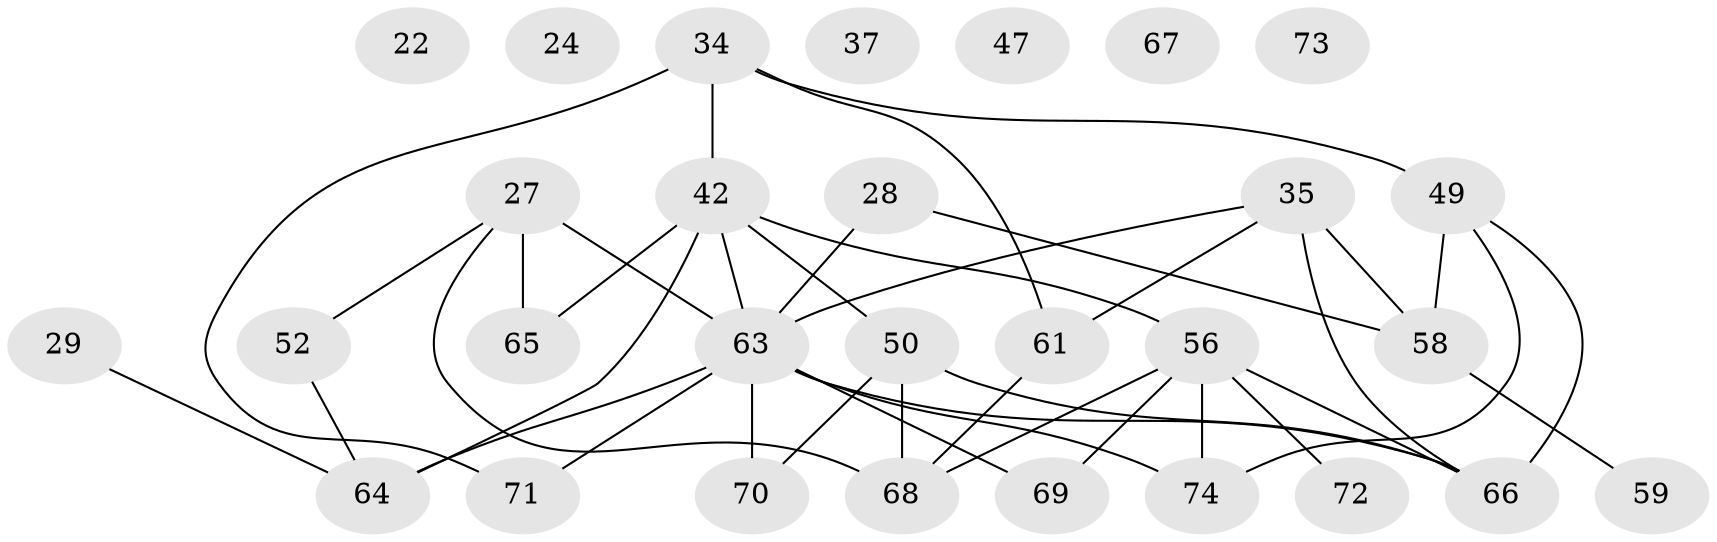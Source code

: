 // original degree distribution, {2: 0.28378378378378377, 3: 0.2702702702702703, 5: 0.06756756756756757, 1: 0.16216216216216217, 4: 0.13513513513513514, 0: 0.05405405405405406, 7: 0.013513513513513514, 6: 0.013513513513513514}
// Generated by graph-tools (version 1.1) at 2025/44/03/04/25 21:44:09]
// undirected, 29 vertices, 40 edges
graph export_dot {
graph [start="1"]
  node [color=gray90,style=filled];
  22;
  24;
  27 [super="+20"];
  28;
  29;
  34 [super="+33"];
  35;
  37 [super="+8"];
  42 [super="+19"];
  47;
  49 [super="+5+17"];
  50 [super="+15"];
  52;
  56 [super="+25+39+54"];
  58 [super="+18+48"];
  59;
  61;
  63 [super="+45+62+57"];
  64 [super="+2"];
  65;
  66 [super="+60"];
  67 [super="+13"];
  68 [super="+51"];
  69 [super="+40"];
  70 [super="+32"];
  71 [super="+14+38"];
  72;
  73;
  74 [super="+23+46"];
  27 -- 63 [weight=3];
  27 -- 65;
  27 -- 68 [weight=2];
  27 -- 52;
  28 -- 58;
  28 -- 63;
  29 -- 64;
  34 -- 71 [weight=2];
  34 -- 42;
  34 -- 49;
  34 -- 61;
  35 -- 61;
  35 -- 58 [weight=2];
  35 -- 66;
  35 -- 63;
  42 -- 50;
  42 -- 64 [weight=2];
  42 -- 65;
  42 -- 56;
  42 -- 63;
  49 -- 74;
  49 -- 58 [weight=2];
  49 -- 66;
  50 -- 70;
  50 -- 68 [weight=2];
  50 -- 66;
  52 -- 64;
  56 -- 66;
  56 -- 74 [weight=2];
  56 -- 68 [weight=2];
  56 -- 72;
  56 -- 69;
  58 -- 59;
  61 -- 68;
  63 -- 71;
  63 -- 66;
  63 -- 64;
  63 -- 69;
  63 -- 70;
  63 -- 74 [weight=2];
}

